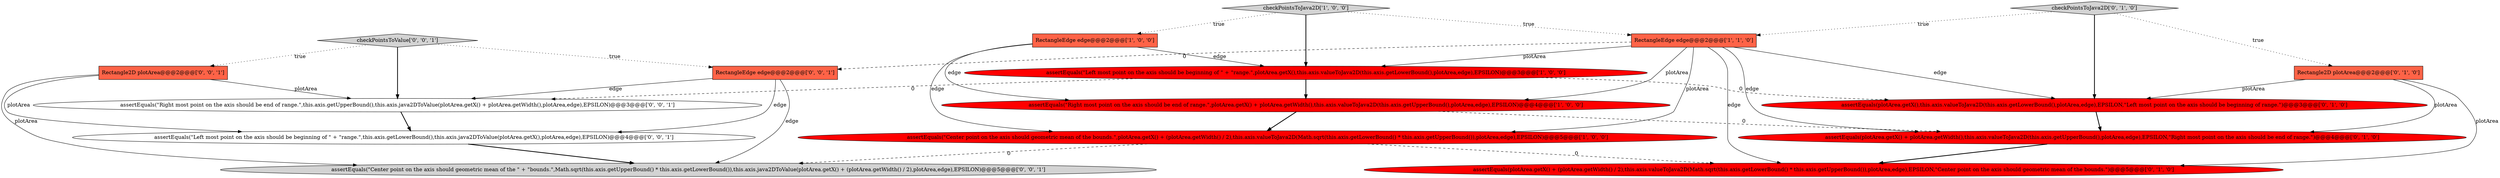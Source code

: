 digraph {
13 [style = filled, label = "assertEquals(\"Center point on the axis should geometric mean of the \" + \"bounds.\",Math.sqrt(this.axis.getUpperBound() * this.axis.getLowerBound()),this.axis.java2DToValue(plotArea.getX() + (plotArea.getWidth() / 2),plotArea,edge),EPSILON)@@@5@@@['0', '0', '1']", fillcolor = lightgray, shape = ellipse image = "AAA0AAABBB3BBB"];
0 [style = filled, label = "assertEquals(\"Center point on the axis should geometric mean of the bounds.\",plotArea.getX() + (plotArea.getWidth() / 2),this.axis.valueToJava2D(Math.sqrt(this.axis.getLowerBound() * this.axis.getUpperBound()),plotArea,edge),EPSILON)@@@5@@@['1', '0', '0']", fillcolor = red, shape = ellipse image = "AAA1AAABBB1BBB"];
5 [style = filled, label = "assertEquals(\"Right most point on the axis should be end of range.\",plotArea.getX() + plotArea.getWidth(),this.axis.valueToJava2D(this.axis.getUpperBound(),plotArea,edge),EPSILON)@@@4@@@['1', '0', '0']", fillcolor = red, shape = ellipse image = "AAA1AAABBB1BBB"];
4 [style = filled, label = "RectangleEdge edge@@@2@@@['1', '1', '0']", fillcolor = tomato, shape = box image = "AAA0AAABBB1BBB"];
8 [style = filled, label = "Rectangle2D plotArea@@@2@@@['0', '1', '0']", fillcolor = tomato, shape = box image = "AAA0AAABBB2BBB"];
15 [style = filled, label = "checkPointsToValue['0', '0', '1']", fillcolor = lightgray, shape = diamond image = "AAA0AAABBB3BBB"];
7 [style = filled, label = "checkPointsToJava2D['0', '1', '0']", fillcolor = lightgray, shape = diamond image = "AAA0AAABBB2BBB"];
10 [style = filled, label = "assertEquals(plotArea.getX() + plotArea.getWidth(),this.axis.valueToJava2D(this.axis.getUpperBound(),plotArea,edge),EPSILON,\"Right most point on the axis should be end of range.\")@@@4@@@['0', '1', '0']", fillcolor = red, shape = ellipse image = "AAA1AAABBB2BBB"];
12 [style = filled, label = "Rectangle2D plotArea@@@2@@@['0', '0', '1']", fillcolor = tomato, shape = box image = "AAA0AAABBB3BBB"];
6 [style = filled, label = "assertEquals(plotArea.getX(),this.axis.valueToJava2D(this.axis.getLowerBound(),plotArea,edge),EPSILON,\"Left most point on the axis should be beginning of range.\")@@@3@@@['0', '1', '0']", fillcolor = red, shape = ellipse image = "AAA1AAABBB2BBB"];
11 [style = filled, label = "assertEquals(\"Left most point on the axis should be beginning of \" + \"range.\",this.axis.getLowerBound(),this.axis.java2DToValue(plotArea.getX(),plotArea,edge),EPSILON)@@@4@@@['0', '0', '1']", fillcolor = white, shape = ellipse image = "AAA0AAABBB3BBB"];
14 [style = filled, label = "assertEquals(\"Right most point on the axis should be end of range.\",this.axis.getUpperBound(),this.axis.java2DToValue(plotArea.getX() + plotArea.getWidth(),plotArea,edge),EPSILON)@@@3@@@['0', '0', '1']", fillcolor = white, shape = ellipse image = "AAA0AAABBB3BBB"];
2 [style = filled, label = "RectangleEdge edge@@@2@@@['1', '0', '0']", fillcolor = tomato, shape = box image = "AAA0AAABBB1BBB"];
3 [style = filled, label = "assertEquals(\"Left most point on the axis should be beginning of \" + \"range.\",plotArea.getX(),this.axis.valueToJava2D(this.axis.getLowerBound(),plotArea,edge),EPSILON)@@@3@@@['1', '0', '0']", fillcolor = red, shape = ellipse image = "AAA1AAABBB1BBB"];
9 [style = filled, label = "assertEquals(plotArea.getX() + (plotArea.getWidth() / 2),this.axis.valueToJava2D(Math.sqrt(this.axis.getLowerBound() * this.axis.getUpperBound()),plotArea,edge),EPSILON,\"Center point on the axis should geometric mean of the bounds.\")@@@5@@@['0', '1', '0']", fillcolor = red, shape = ellipse image = "AAA1AAABBB2BBB"];
1 [style = filled, label = "checkPointsToJava2D['1', '0', '0']", fillcolor = lightgray, shape = diamond image = "AAA0AAABBB1BBB"];
16 [style = filled, label = "RectangleEdge edge@@@2@@@['0', '0', '1']", fillcolor = tomato, shape = box image = "AAA0AAABBB3BBB"];
4->10 [style = solid, label="edge"];
16->14 [style = solid, label="edge"];
3->6 [style = dashed, label="0"];
4->16 [style = dashed, label="0"];
15->14 [style = bold, label=""];
8->9 [style = solid, label="plotArea"];
16->11 [style = solid, label="edge"];
8->6 [style = solid, label="plotArea"];
2->5 [style = solid, label="edge"];
1->3 [style = bold, label=""];
4->3 [style = solid, label="plotArea"];
1->4 [style = dotted, label="true"];
16->13 [style = solid, label="edge"];
15->16 [style = dotted, label="true"];
4->9 [style = solid, label="edge"];
12->14 [style = solid, label="plotArea"];
3->5 [style = bold, label=""];
2->3 [style = solid, label="edge"];
12->13 [style = solid, label="plotArea"];
5->0 [style = bold, label=""];
4->6 [style = solid, label="edge"];
5->10 [style = dashed, label="0"];
4->0 [style = solid, label="plotArea"];
6->10 [style = bold, label=""];
11->13 [style = bold, label=""];
7->6 [style = bold, label=""];
7->4 [style = dotted, label="true"];
0->13 [style = dashed, label="0"];
12->11 [style = solid, label="plotArea"];
15->12 [style = dotted, label="true"];
10->9 [style = bold, label=""];
0->9 [style = dashed, label="0"];
4->5 [style = solid, label="plotArea"];
1->2 [style = dotted, label="true"];
3->14 [style = dashed, label="0"];
7->8 [style = dotted, label="true"];
8->10 [style = solid, label="plotArea"];
14->11 [style = bold, label=""];
2->0 [style = solid, label="edge"];
}

